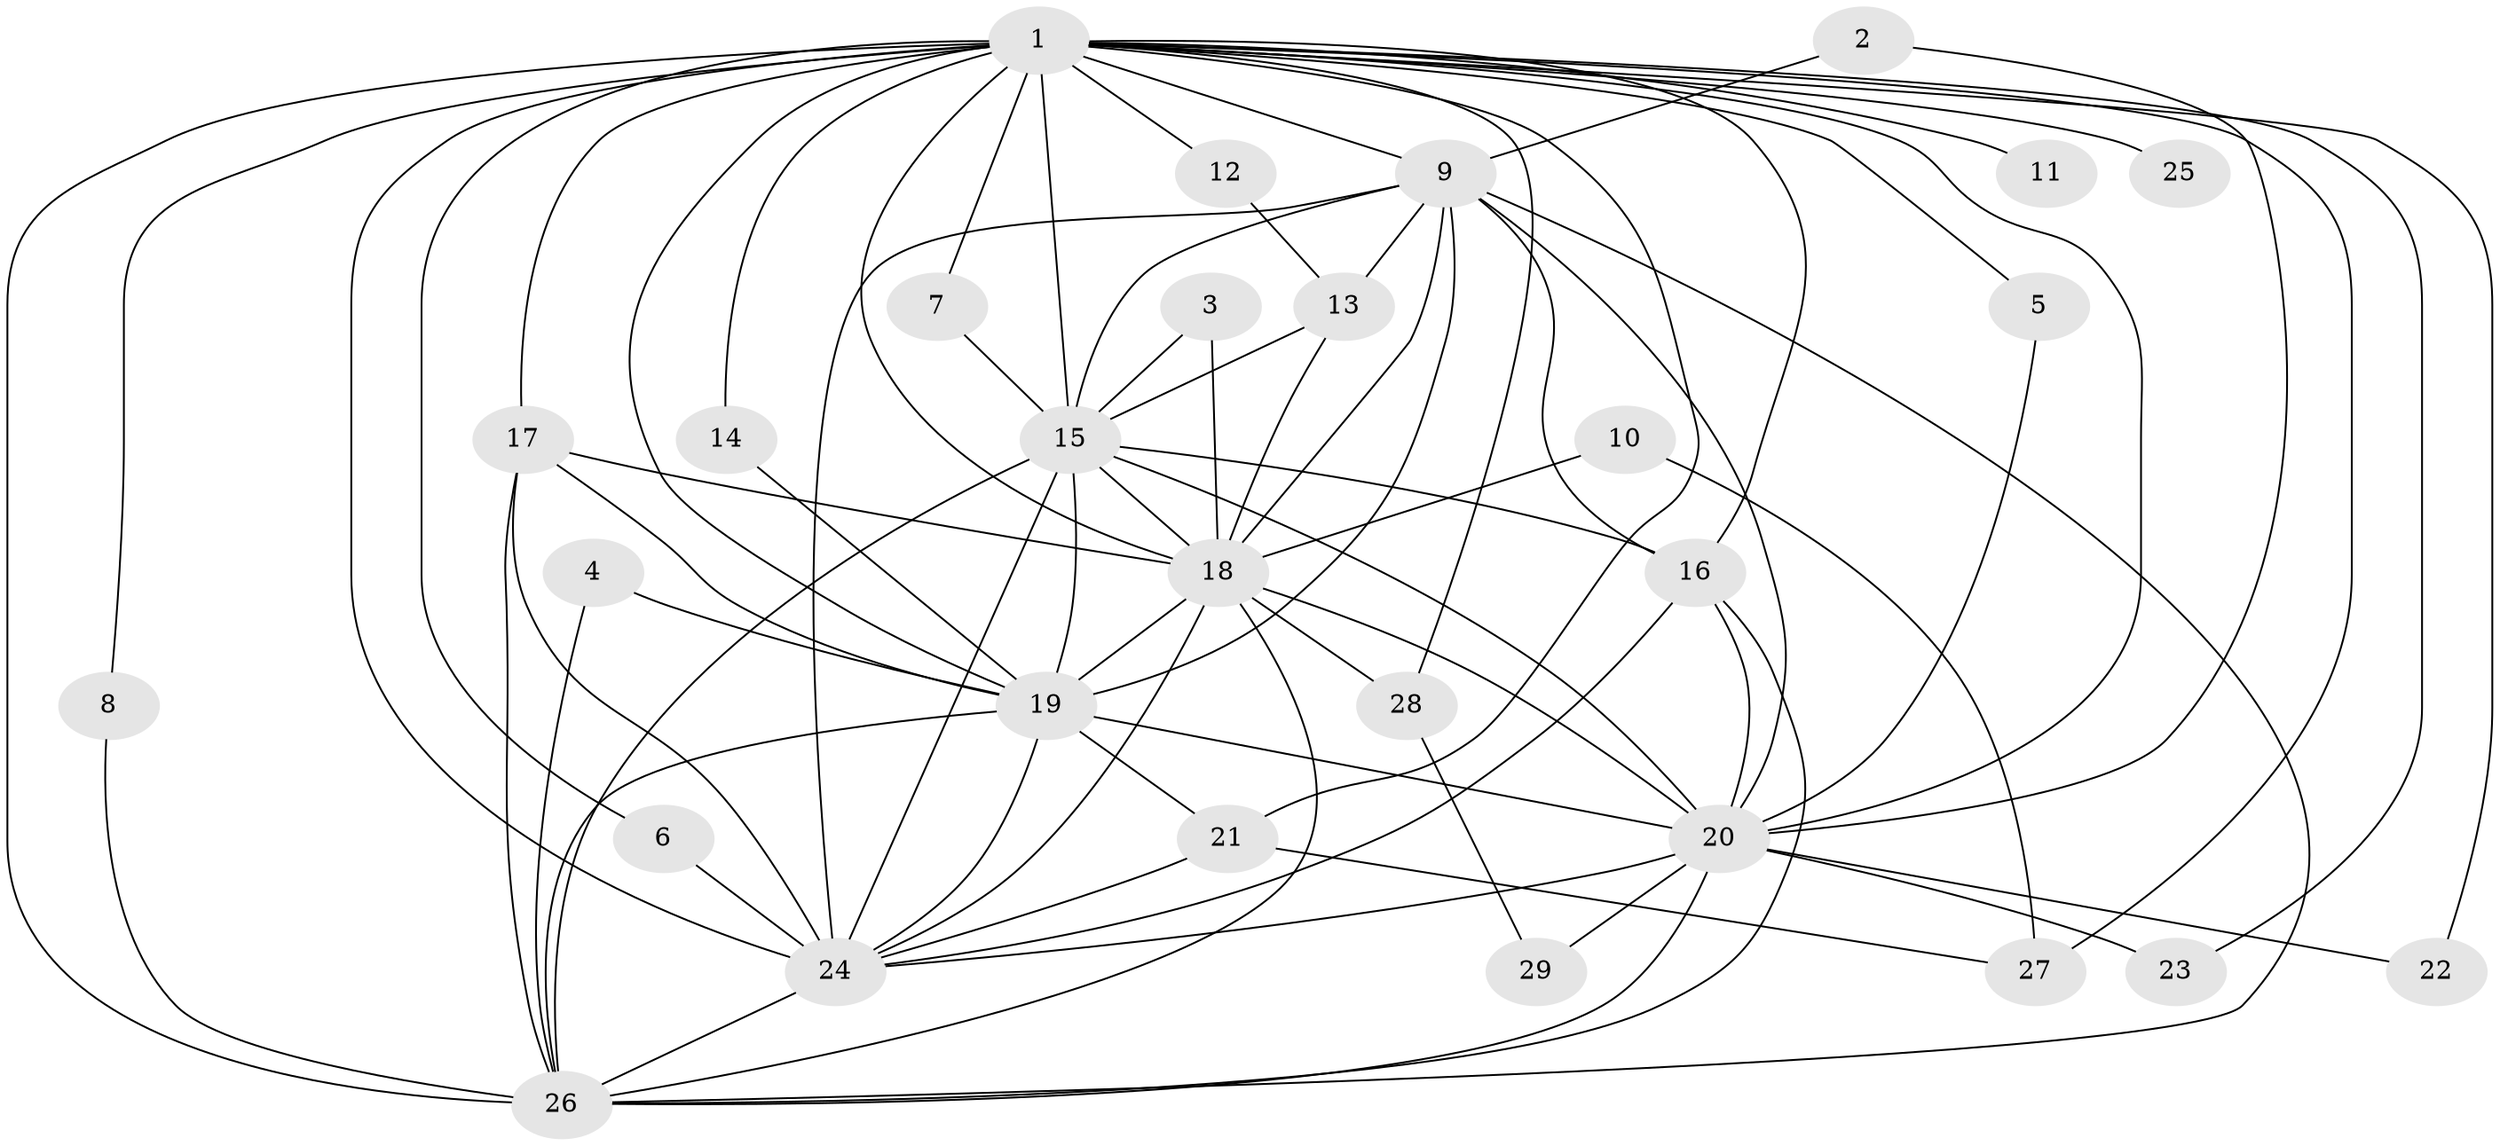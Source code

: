// original degree distribution, {24: 0.017241379310344827, 18: 0.034482758620689655, 9: 0.017241379310344827, 15: 0.05172413793103448, 16: 0.017241379310344827, 13: 0.017241379310344827, 19: 0.017241379310344827, 2: 0.5517241379310345, 3: 0.1896551724137931, 5: 0.05172413793103448, 4: 0.034482758620689655}
// Generated by graph-tools (version 1.1) at 2025/25/03/09/25 03:25:43]
// undirected, 29 vertices, 77 edges
graph export_dot {
graph [start="1"]
  node [color=gray90,style=filled];
  1;
  2;
  3;
  4;
  5;
  6;
  7;
  8;
  9;
  10;
  11;
  12;
  13;
  14;
  15;
  16;
  17;
  18;
  19;
  20;
  21;
  22;
  23;
  24;
  25;
  26;
  27;
  28;
  29;
  1 -- 5 [weight=1.0];
  1 -- 6 [weight=1.0];
  1 -- 7 [weight=1.0];
  1 -- 8 [weight=1.0];
  1 -- 9 [weight=3.0];
  1 -- 11 [weight=1.0];
  1 -- 12 [weight=1.0];
  1 -- 14 [weight=1.0];
  1 -- 15 [weight=4.0];
  1 -- 16 [weight=2.0];
  1 -- 17 [weight=2.0];
  1 -- 18 [weight=3.0];
  1 -- 19 [weight=3.0];
  1 -- 20 [weight=3.0];
  1 -- 21 [weight=2.0];
  1 -- 22 [weight=1.0];
  1 -- 23 [weight=1.0];
  1 -- 24 [weight=4.0];
  1 -- 25 [weight=3.0];
  1 -- 26 [weight=3.0];
  1 -- 27 [weight=1.0];
  1 -- 28 [weight=2.0];
  2 -- 9 [weight=1.0];
  2 -- 20 [weight=1.0];
  3 -- 15 [weight=1.0];
  3 -- 18 [weight=1.0];
  4 -- 19 [weight=1.0];
  4 -- 26 [weight=1.0];
  5 -- 20 [weight=1.0];
  6 -- 24 [weight=1.0];
  7 -- 15 [weight=1.0];
  8 -- 26 [weight=1.0];
  9 -- 13 [weight=1.0];
  9 -- 15 [weight=1.0];
  9 -- 16 [weight=1.0];
  9 -- 18 [weight=2.0];
  9 -- 19 [weight=1.0];
  9 -- 20 [weight=1.0];
  9 -- 24 [weight=1.0];
  9 -- 26 [weight=1.0];
  10 -- 18 [weight=1.0];
  10 -- 27 [weight=1.0];
  12 -- 13 [weight=1.0];
  13 -- 15 [weight=1.0];
  13 -- 18 [weight=2.0];
  14 -- 19 [weight=1.0];
  15 -- 16 [weight=1.0];
  15 -- 18 [weight=2.0];
  15 -- 19 [weight=1.0];
  15 -- 20 [weight=1.0];
  15 -- 24 [weight=1.0];
  15 -- 26 [weight=1.0];
  16 -- 20 [weight=1.0];
  16 -- 24 [weight=1.0];
  16 -- 26 [weight=1.0];
  17 -- 18 [weight=1.0];
  17 -- 19 [weight=1.0];
  17 -- 24 [weight=1.0];
  17 -- 26 [weight=1.0];
  18 -- 19 [weight=2.0];
  18 -- 20 [weight=1.0];
  18 -- 24 [weight=1.0];
  18 -- 26 [weight=1.0];
  18 -- 28 [weight=1.0];
  19 -- 20 [weight=2.0];
  19 -- 21 [weight=1.0];
  19 -- 24 [weight=1.0];
  19 -- 26 [weight=1.0];
  20 -- 22 [weight=1.0];
  20 -- 23 [weight=1.0];
  20 -- 24 [weight=2.0];
  20 -- 26 [weight=3.0];
  20 -- 29 [weight=1.0];
  21 -- 24 [weight=1.0];
  21 -- 27 [weight=2.0];
  24 -- 26 [weight=1.0];
  28 -- 29 [weight=1.0];
}
